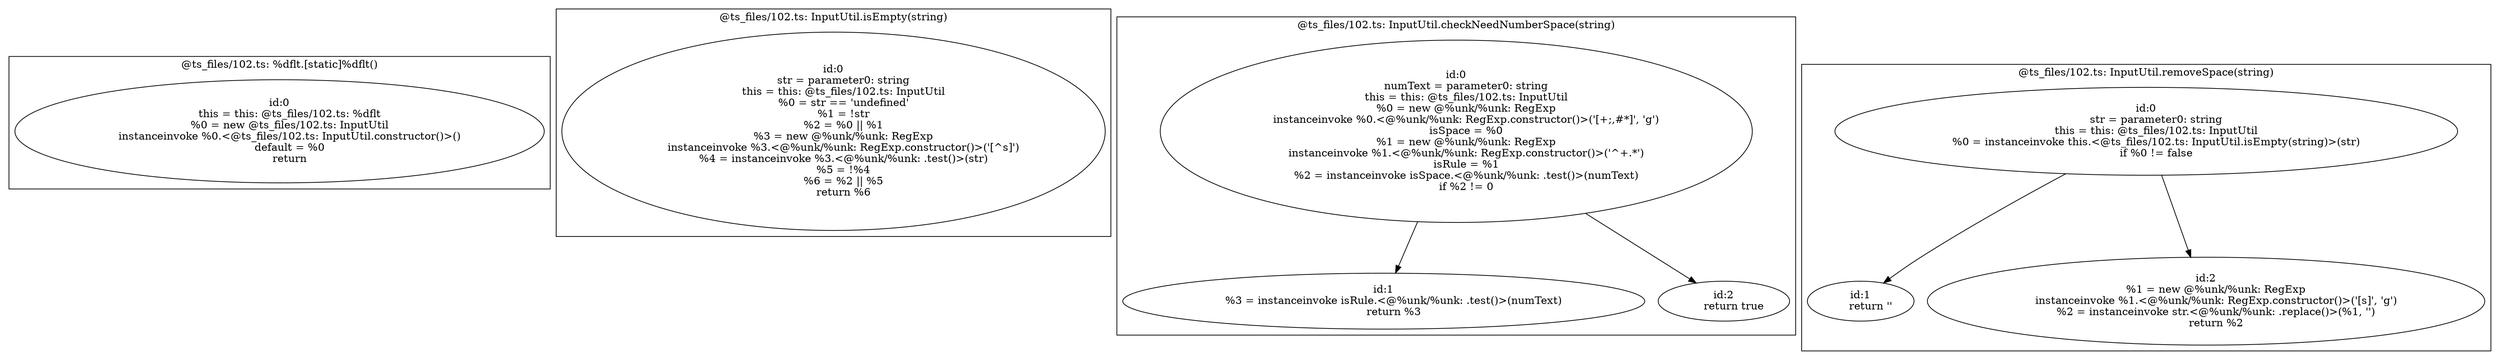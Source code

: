 digraph "102.ts" {
subgraph "cluster_@ts_files/102.ts: %dflt.[static]%dflt()" {
  label="@ts_files/102.ts: %dflt.[static]%dflt()";
  Node33670 [label="id:0
      this = this: @ts_files/102.ts: %dflt
      %0 = new @ts_files/102.ts: InputUtil
      instanceinvoke %0.<@ts_files/102.ts: InputUtil.constructor()>()
      default = %0
      return"];
}
subgraph "cluster_@ts_files/102.ts: InputUtil.isEmpty(string)" {
  label="@ts_files/102.ts: InputUtil.isEmpty(string)";
  Node39610 [label="id:0
      str = parameter0: string
      this = this: @ts_files/102.ts: InputUtil
      %0 = str == 'undefined'
      %1 = !str
      %2 = %0 || %1
      %3 = new @%unk/%unk: RegExp
      instanceinvoke %3.<@%unk/%unk: RegExp.constructor()>('[^\s]')
      %4 = instanceinvoke %3.<@%unk/%unk: .test()>(str)
      %5 = !%4
      %6 = %2 || %5
      return %6"];
}
subgraph "cluster_@ts_files/102.ts: InputUtil.checkNeedNumberSpace(string)" {
  label="@ts_files/102.ts: InputUtil.checkNeedNumberSpace(string)";
  Node52130 [label="id:0
      numText = parameter0: string
      this = this: @ts_files/102.ts: InputUtil
      %0 = new @%unk/%unk: RegExp
      instanceinvoke %0.<@%unk/%unk: RegExp.constructor()>('[\+;,#\*]', 'g')
      isSpace = %0
      %1 = new @%unk/%unk: RegExp
      instanceinvoke %1.<@%unk/%unk: RegExp.constructor()>('^\+.*')
      isRule = %1
      %2 = instanceinvoke isSpace.<@%unk/%unk: .test()>(numText)
      if %2 != 0"];
  Node52131 [label="id:1
      %3 = instanceinvoke isRule.<@%unk/%unk: .test()>(numText)
      return %3"];
  Node52132 [label="id:2
      return true"];
  Node52130 -> Node52131;
  Node52130 -> Node52132;
}
subgraph "cluster_@ts_files/102.ts: InputUtil.removeSpace(string)" {
  label="@ts_files/102.ts: InputUtil.removeSpace(string)";
  Node43600 [label="id:0
      str = parameter0: string
      this = this: @ts_files/102.ts: InputUtil
      %0 = instanceinvoke this.<@ts_files/102.ts: InputUtil.isEmpty(string)>(str)
      if %0 != false"];
  Node43601 [label="id:1
      return ''"];
  Node43602 [label="id:2
      %1 = new @%unk/%unk: RegExp
      instanceinvoke %1.<@%unk/%unk: RegExp.constructor()>('[\s]', 'g')
      %2 = instanceinvoke str.<@%unk/%unk: .replace()>(%1, '')
      return %2"];
  Node43600 -> Node43601;
  Node43600 -> Node43602;
}
}
